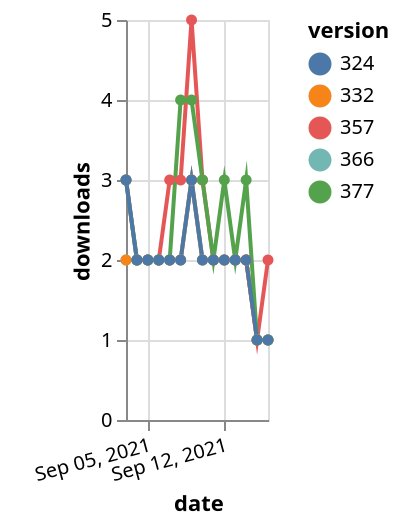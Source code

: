 {"$schema": "https://vega.github.io/schema/vega-lite/v5.json", "description": "A simple bar chart with embedded data.", "data": {"values": [{"date": "2021-09-03", "total": 2317, "delta": 2, "version": "366"}, {"date": "2021-09-04", "total": 2319, "delta": 2, "version": "366"}, {"date": "2021-09-05", "total": 2321, "delta": 2, "version": "366"}, {"date": "2021-09-06", "total": 2323, "delta": 2, "version": "366"}, {"date": "2021-09-07", "total": 2325, "delta": 2, "version": "366"}, {"date": "2021-09-08", "total": 2327, "delta": 2, "version": "366"}, {"date": "2021-09-09", "total": 2330, "delta": 3, "version": "366"}, {"date": "2021-09-10", "total": 2332, "delta": 2, "version": "366"}, {"date": "2021-09-11", "total": 2334, "delta": 2, "version": "366"}, {"date": "2021-09-12", "total": 2336, "delta": 2, "version": "366"}, {"date": "2021-09-13", "total": 2338, "delta": 2, "version": "366"}, {"date": "2021-09-14", "total": 2340, "delta": 2, "version": "366"}, {"date": "2021-09-15", "total": 2341, "delta": 1, "version": "366"}, {"date": "2021-09-16", "total": 2342, "delta": 1, "version": "366"}, {"date": "2021-09-03", "total": 2891, "delta": 3, "version": "357"}, {"date": "2021-09-04", "total": 2893, "delta": 2, "version": "357"}, {"date": "2021-09-05", "total": 2895, "delta": 2, "version": "357"}, {"date": "2021-09-06", "total": 2897, "delta": 2, "version": "357"}, {"date": "2021-09-07", "total": 2900, "delta": 3, "version": "357"}, {"date": "2021-09-08", "total": 2903, "delta": 3, "version": "357"}, {"date": "2021-09-09", "total": 2908, "delta": 5, "version": "357"}, {"date": "2021-09-10", "total": 2911, "delta": 3, "version": "357"}, {"date": "2021-09-11", "total": 2913, "delta": 2, "version": "357"}, {"date": "2021-09-12", "total": 2915, "delta": 2, "version": "357"}, {"date": "2021-09-13", "total": 2917, "delta": 2, "version": "357"}, {"date": "2021-09-14", "total": 2919, "delta": 2, "version": "357"}, {"date": "2021-09-15", "total": 2920, "delta": 1, "version": "357"}, {"date": "2021-09-16", "total": 2922, "delta": 2, "version": "357"}, {"date": "2021-09-03", "total": 2735, "delta": 2, "version": "332"}, {"date": "2021-09-04", "total": 2737, "delta": 2, "version": "332"}, {"date": "2021-09-05", "total": 2739, "delta": 2, "version": "332"}, {"date": "2021-09-06", "total": 2741, "delta": 2, "version": "332"}, {"date": "2021-09-07", "total": 2743, "delta": 2, "version": "332"}, {"date": "2021-09-08", "total": 2745, "delta": 2, "version": "332"}, {"date": "2021-09-09", "total": 2748, "delta": 3, "version": "332"}, {"date": "2021-09-10", "total": 2750, "delta": 2, "version": "332"}, {"date": "2021-09-11", "total": 2752, "delta": 2, "version": "332"}, {"date": "2021-09-12", "total": 2754, "delta": 2, "version": "332"}, {"date": "2021-09-13", "total": 2756, "delta": 2, "version": "332"}, {"date": "2021-09-14", "total": 2758, "delta": 2, "version": "332"}, {"date": "2021-09-15", "total": 2759, "delta": 1, "version": "332"}, {"date": "2021-09-16", "total": 2760, "delta": 1, "version": "332"}, {"date": "2021-09-03", "total": 2127, "delta": 3, "version": "377"}, {"date": "2021-09-04", "total": 2129, "delta": 2, "version": "377"}, {"date": "2021-09-05", "total": 2131, "delta": 2, "version": "377"}, {"date": "2021-09-06", "total": 2133, "delta": 2, "version": "377"}, {"date": "2021-09-07", "total": 2135, "delta": 2, "version": "377"}, {"date": "2021-09-08", "total": 2139, "delta": 4, "version": "377"}, {"date": "2021-09-09", "total": 2143, "delta": 4, "version": "377"}, {"date": "2021-09-10", "total": 2146, "delta": 3, "version": "377"}, {"date": "2021-09-11", "total": 2148, "delta": 2, "version": "377"}, {"date": "2021-09-12", "total": 2151, "delta": 3, "version": "377"}, {"date": "2021-09-13", "total": 2153, "delta": 2, "version": "377"}, {"date": "2021-09-14", "total": 2156, "delta": 3, "version": "377"}, {"date": "2021-09-15", "total": 2157, "delta": 1, "version": "377"}, {"date": "2021-09-16", "total": 2158, "delta": 1, "version": "377"}, {"date": "2021-09-03", "total": 2502, "delta": 3, "version": "324"}, {"date": "2021-09-04", "total": 2504, "delta": 2, "version": "324"}, {"date": "2021-09-05", "total": 2506, "delta": 2, "version": "324"}, {"date": "2021-09-06", "total": 2508, "delta": 2, "version": "324"}, {"date": "2021-09-07", "total": 2510, "delta": 2, "version": "324"}, {"date": "2021-09-08", "total": 2512, "delta": 2, "version": "324"}, {"date": "2021-09-09", "total": 2515, "delta": 3, "version": "324"}, {"date": "2021-09-10", "total": 2517, "delta": 2, "version": "324"}, {"date": "2021-09-11", "total": 2519, "delta": 2, "version": "324"}, {"date": "2021-09-12", "total": 2521, "delta": 2, "version": "324"}, {"date": "2021-09-13", "total": 2523, "delta": 2, "version": "324"}, {"date": "2021-09-14", "total": 2525, "delta": 2, "version": "324"}, {"date": "2021-09-15", "total": 2526, "delta": 1, "version": "324"}, {"date": "2021-09-16", "total": 2527, "delta": 1, "version": "324"}]}, "width": "container", "mark": {"type": "line", "point": {"filled": true}}, "encoding": {"x": {"field": "date", "type": "temporal", "timeUnit": "yearmonthdate", "title": "date", "axis": {"labelAngle": -15}}, "y": {"field": "delta", "type": "quantitative", "title": "downloads"}, "color": {"field": "version", "type": "nominal"}, "tooltip": {"field": "delta"}}}